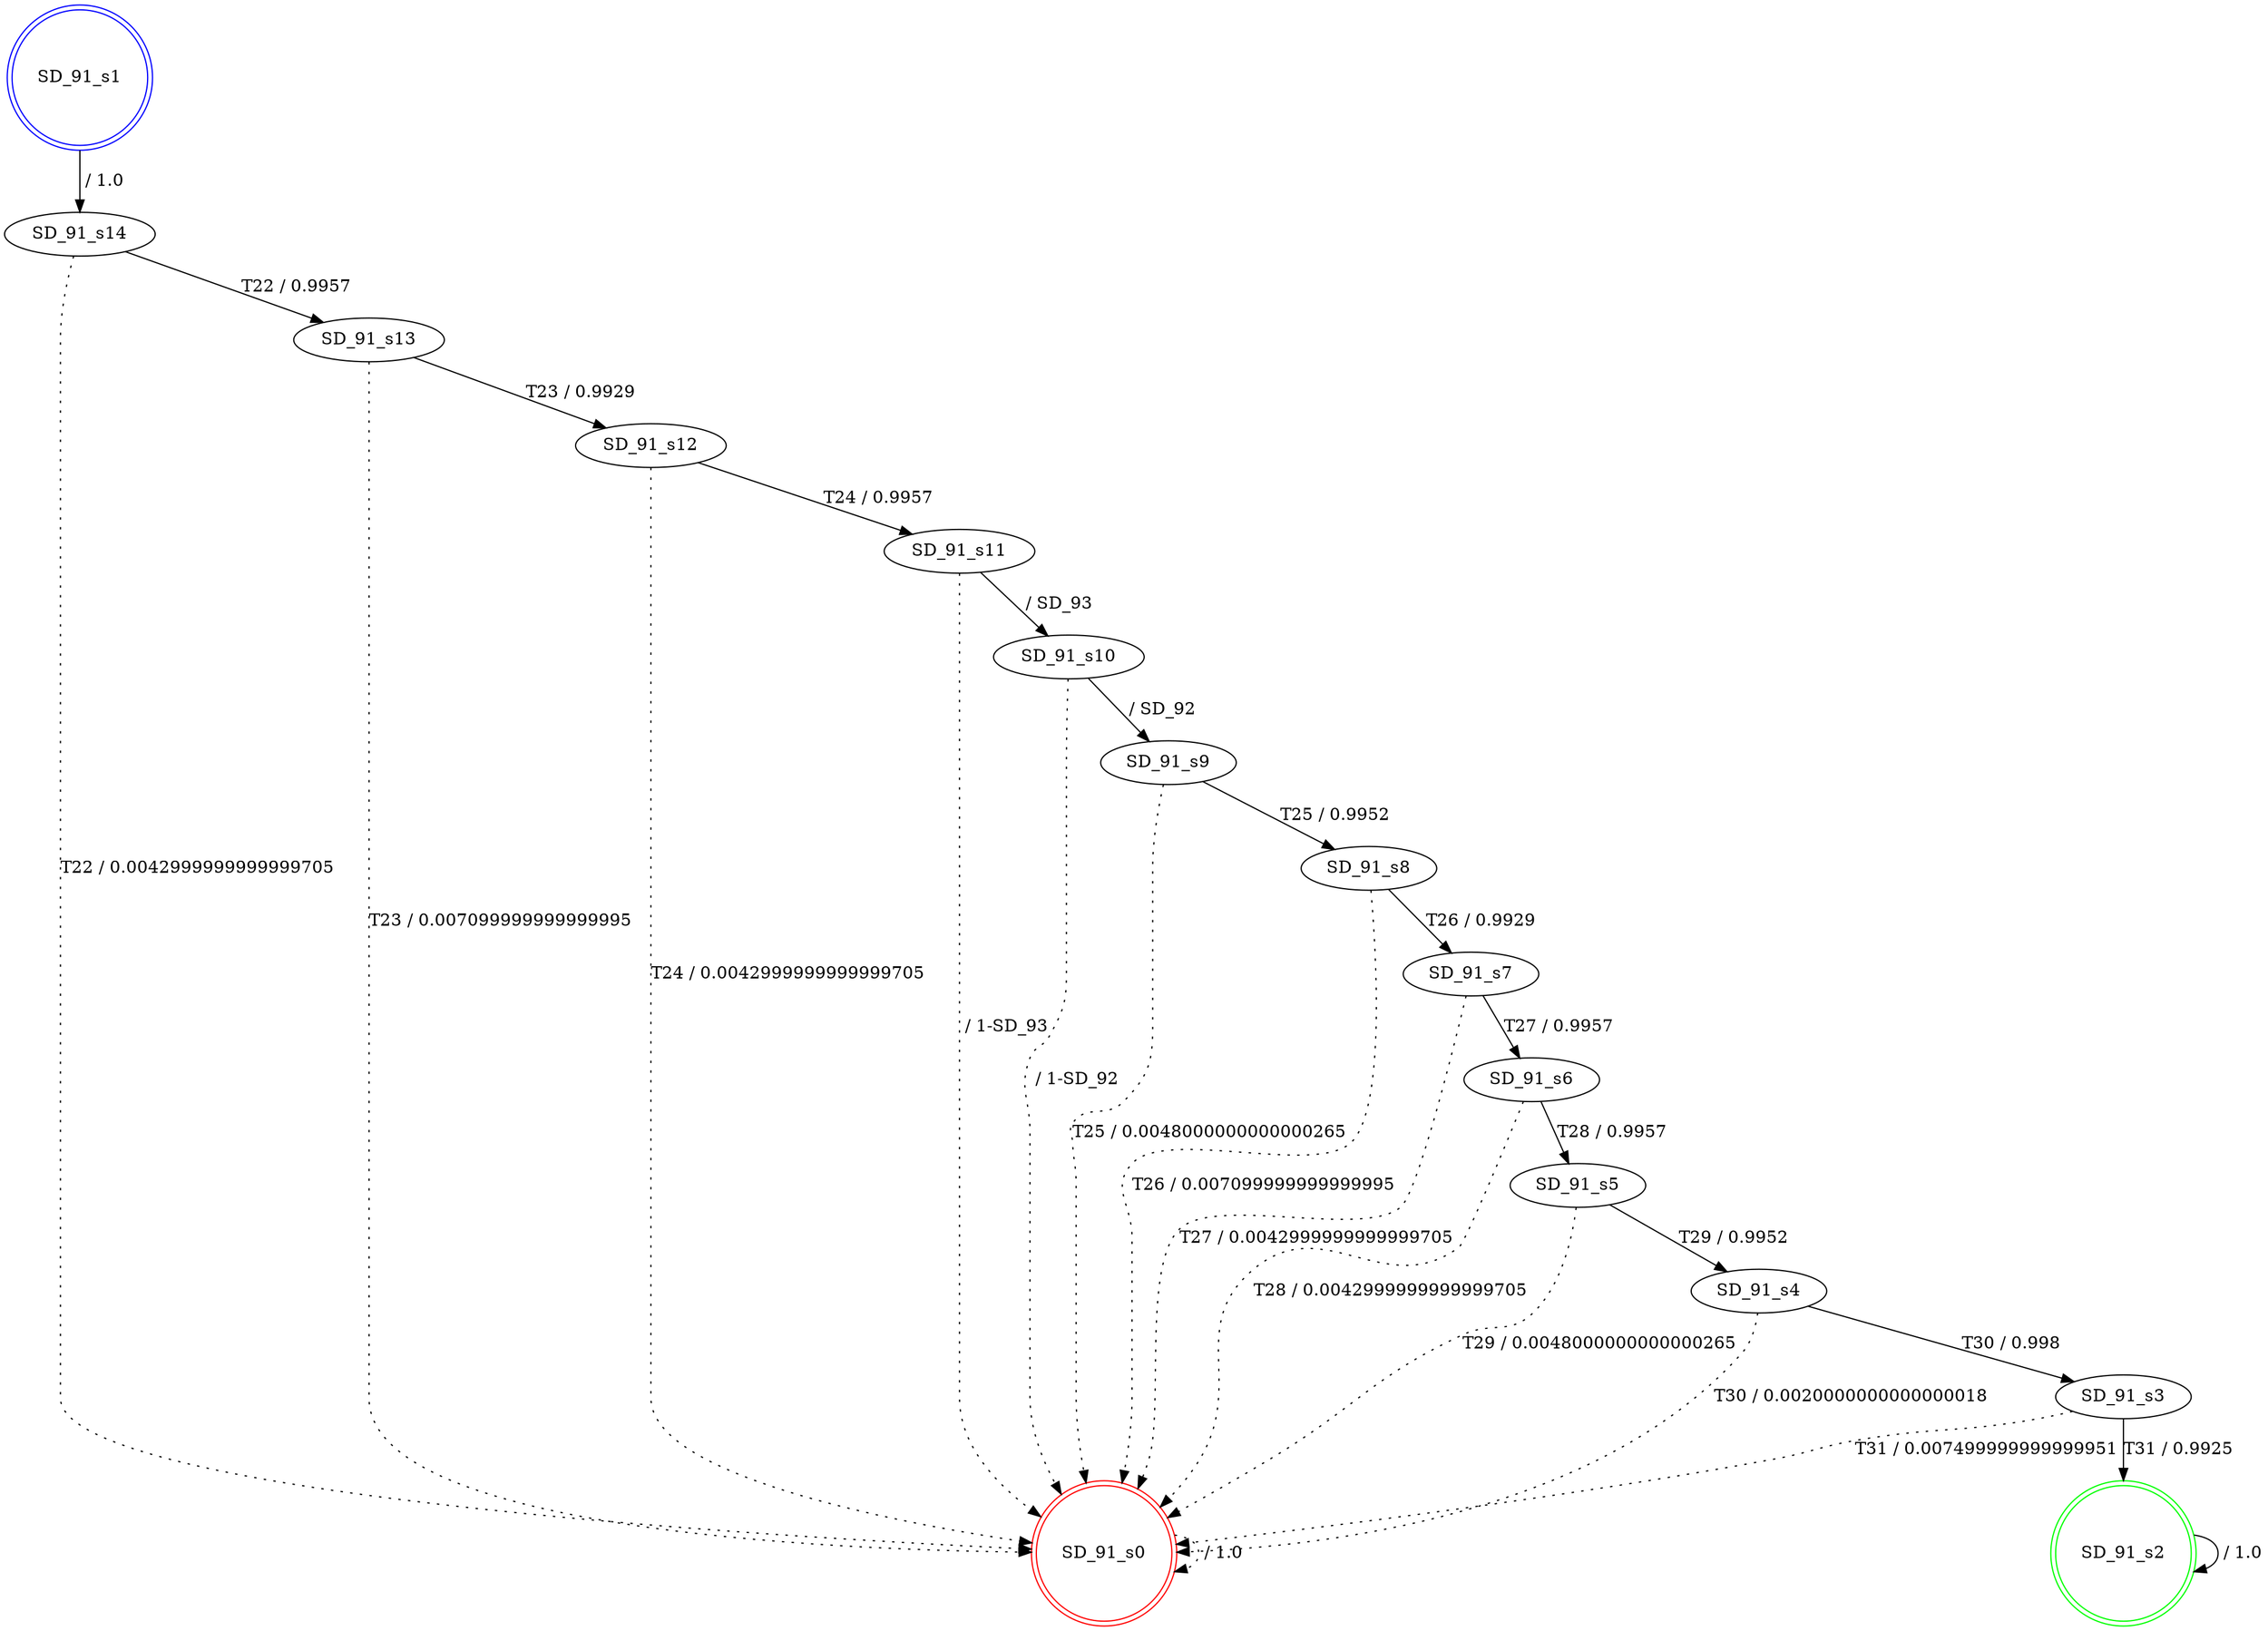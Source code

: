 digraph graphname {
SD_91_s0 [label="SD_91_s0",color=red,shape=doublecircle ];
SD_91_s1 [label="SD_91_s1",color=blue,shape=doublecircle ];
SD_91_s2 [label="SD_91_s2",color=green,shape=doublecircle ];
SD_91_s3 [label="SD_91_s3" ];
SD_91_s4 [label="SD_91_s4" ];
SD_91_s5 [label="SD_91_s5" ];
SD_91_s6 [label="SD_91_s6" ];
SD_91_s7 [label="SD_91_s7" ];
SD_91_s8 [label="SD_91_s8" ];
SD_91_s9 [label="SD_91_s9" ];
SD_91_s10 [label="SD_91_s10" ];
SD_91_s11 [label="SD_91_s11" ];
SD_91_s12 [label="SD_91_s12" ];
SD_91_s13 [label="SD_91_s13" ];
SD_91_s14 [label="SD_91_s14" ];
SD_91_s0 -> SD_91_s0 [label=" / 1.0", style=dotted];
SD_91_s1 -> SD_91_s14 [label=" / 1.0"];
SD_91_s2 -> SD_91_s2 [label=" / 1.0"];
SD_91_s3 -> SD_91_s2 [label="T31 / 0.9925"];
SD_91_s3 -> SD_91_s0 [label="T31 / 0.007499999999999951", style=dotted];
SD_91_s4 -> SD_91_s3 [label="T30 / 0.998"];
SD_91_s4 -> SD_91_s0 [label="T30 / 0.0020000000000000018", style=dotted];
SD_91_s5 -> SD_91_s4 [label="T29 / 0.9952"];
SD_91_s5 -> SD_91_s0 [label="T29 / 0.0048000000000000265", style=dotted];
SD_91_s6 -> SD_91_s5 [label="T28 / 0.9957"];
SD_91_s6 -> SD_91_s0 [label="T28 / 0.0042999999999999705", style=dotted];
SD_91_s7 -> SD_91_s6 [label="T27 / 0.9957"];
SD_91_s7 -> SD_91_s0 [label="T27 / 0.0042999999999999705", style=dotted];
SD_91_s8 -> SD_91_s7 [label="T26 / 0.9929"];
SD_91_s8 -> SD_91_s0 [label="T26 / 0.007099999999999995", style=dotted];
SD_91_s9 -> SD_91_s8 [label="T25 / 0.9952"];
SD_91_s9 -> SD_91_s0 [label="T25 / 0.0048000000000000265", style=dotted];
SD_91_s10 -> SD_91_s9 [label=" / SD_92"];
SD_91_s10 -> SD_91_s0 [label=" / 1-SD_92", style=dotted];
SD_91_s11 -> SD_91_s10 [label=" / SD_93"];
SD_91_s11 -> SD_91_s0 [label=" / 1-SD_93", style=dotted];
SD_91_s12 -> SD_91_s11 [label="T24 / 0.9957"];
SD_91_s12 -> SD_91_s0 [label="T24 / 0.0042999999999999705", style=dotted];
SD_91_s13 -> SD_91_s12 [label="T23 / 0.9929"];
SD_91_s13 -> SD_91_s0 [label="T23 / 0.007099999999999995", style=dotted];
SD_91_s14 -> SD_91_s13 [label="T22 / 0.9957"];
SD_91_s14 -> SD_91_s0 [label="T22 / 0.0042999999999999705", style=dotted];
}
